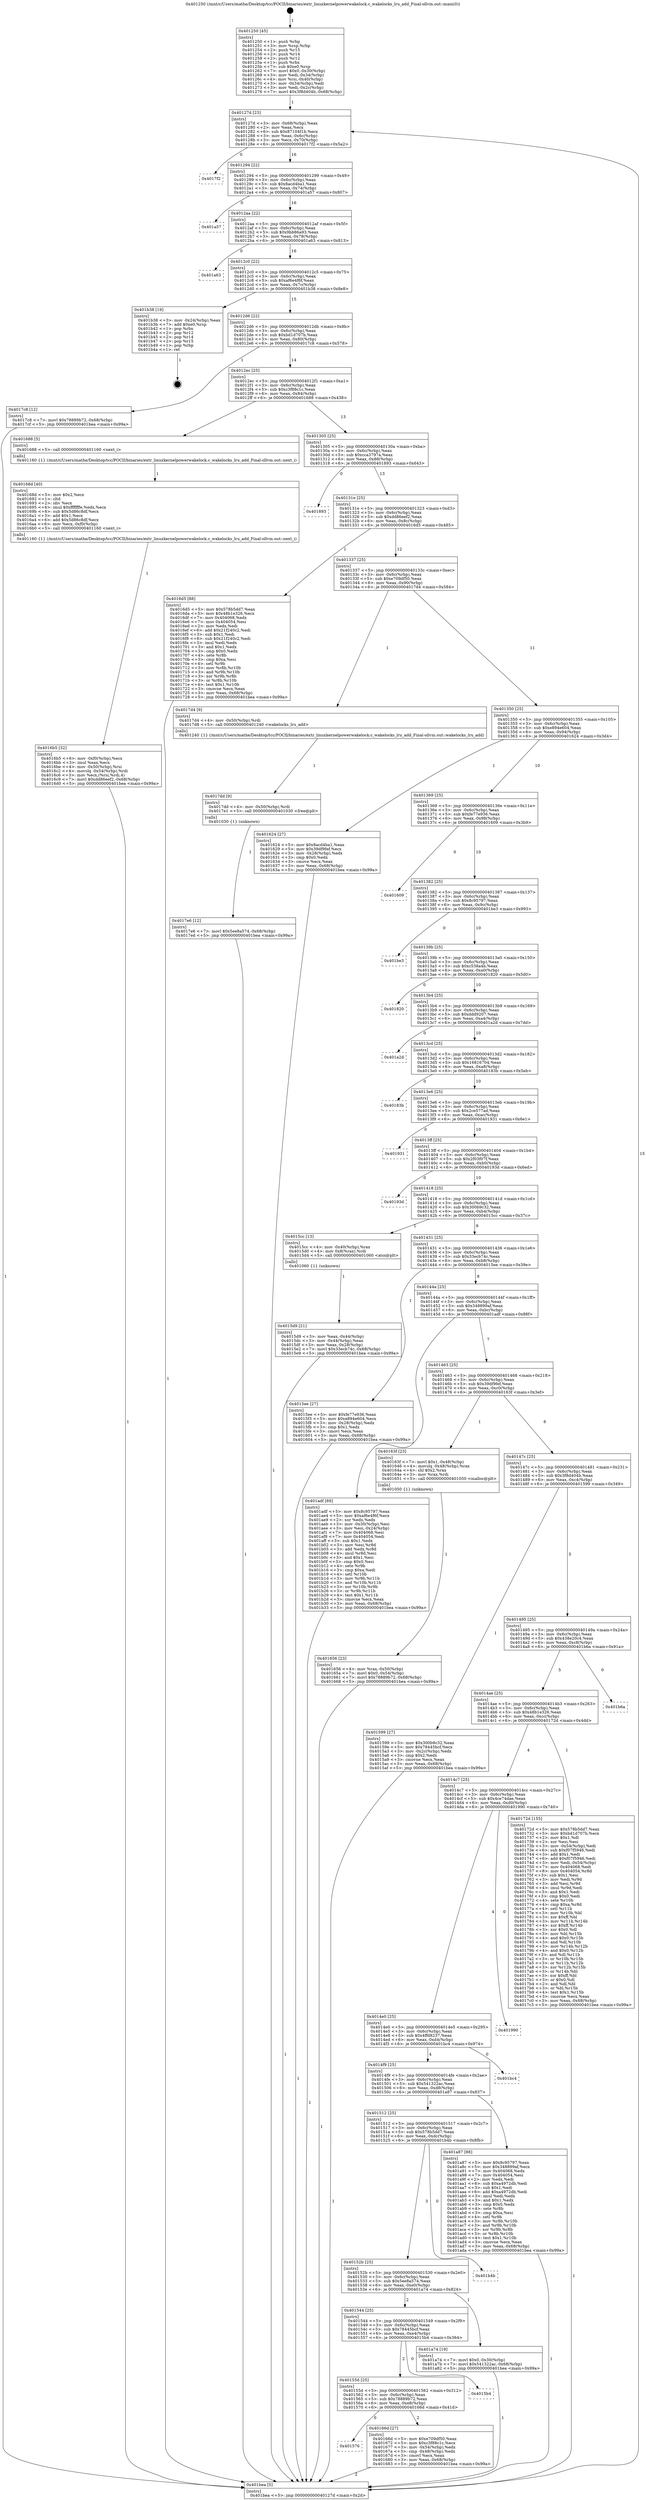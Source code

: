 digraph "0x401250" {
  label = "0x401250 (/mnt/c/Users/mathe/Desktop/tcc/POCII/binaries/extr_linuxkernelpowerwakelock.c_wakelocks_lru_add_Final-ollvm.out::main(0))"
  labelloc = "t"
  node[shape=record]

  Entry [label="",width=0.3,height=0.3,shape=circle,fillcolor=black,style=filled]
  "0x40127d" [label="{
     0x40127d [23]\l
     | [instrs]\l
     &nbsp;&nbsp;0x40127d \<+3\>: mov -0x68(%rbp),%eax\l
     &nbsp;&nbsp;0x401280 \<+2\>: mov %eax,%ecx\l
     &nbsp;&nbsp;0x401282 \<+6\>: sub $0x87104f1b,%ecx\l
     &nbsp;&nbsp;0x401288 \<+3\>: mov %eax,-0x6c(%rbp)\l
     &nbsp;&nbsp;0x40128b \<+3\>: mov %ecx,-0x70(%rbp)\l
     &nbsp;&nbsp;0x40128e \<+6\>: je 00000000004017f2 \<main+0x5a2\>\l
  }"]
  "0x4017f2" [label="{
     0x4017f2\l
  }", style=dashed]
  "0x401294" [label="{
     0x401294 [22]\l
     | [instrs]\l
     &nbsp;&nbsp;0x401294 \<+5\>: jmp 0000000000401299 \<main+0x49\>\l
     &nbsp;&nbsp;0x401299 \<+3\>: mov -0x6c(%rbp),%eax\l
     &nbsp;&nbsp;0x40129c \<+5\>: sub $0x8acd4ba1,%eax\l
     &nbsp;&nbsp;0x4012a1 \<+3\>: mov %eax,-0x74(%rbp)\l
     &nbsp;&nbsp;0x4012a4 \<+6\>: je 0000000000401a57 \<main+0x807\>\l
  }"]
  Exit [label="",width=0.3,height=0.3,shape=circle,fillcolor=black,style=filled,peripheries=2]
  "0x401a57" [label="{
     0x401a57\l
  }", style=dashed]
  "0x4012aa" [label="{
     0x4012aa [22]\l
     | [instrs]\l
     &nbsp;&nbsp;0x4012aa \<+5\>: jmp 00000000004012af \<main+0x5f\>\l
     &nbsp;&nbsp;0x4012af \<+3\>: mov -0x6c(%rbp),%eax\l
     &nbsp;&nbsp;0x4012b2 \<+5\>: sub $0x9bb86a93,%eax\l
     &nbsp;&nbsp;0x4012b7 \<+3\>: mov %eax,-0x78(%rbp)\l
     &nbsp;&nbsp;0x4012ba \<+6\>: je 0000000000401a63 \<main+0x813\>\l
  }"]
  "0x4017e6" [label="{
     0x4017e6 [12]\l
     | [instrs]\l
     &nbsp;&nbsp;0x4017e6 \<+7\>: movl $0x5ee8a574,-0x68(%rbp)\l
     &nbsp;&nbsp;0x4017ed \<+5\>: jmp 0000000000401bea \<main+0x99a\>\l
  }"]
  "0x401a63" [label="{
     0x401a63\l
  }", style=dashed]
  "0x4012c0" [label="{
     0x4012c0 [22]\l
     | [instrs]\l
     &nbsp;&nbsp;0x4012c0 \<+5\>: jmp 00000000004012c5 \<main+0x75\>\l
     &nbsp;&nbsp;0x4012c5 \<+3\>: mov -0x6c(%rbp),%eax\l
     &nbsp;&nbsp;0x4012c8 \<+5\>: sub $0xaf6e4f6f,%eax\l
     &nbsp;&nbsp;0x4012cd \<+3\>: mov %eax,-0x7c(%rbp)\l
     &nbsp;&nbsp;0x4012d0 \<+6\>: je 0000000000401b38 \<main+0x8e8\>\l
  }"]
  "0x4017dd" [label="{
     0x4017dd [9]\l
     | [instrs]\l
     &nbsp;&nbsp;0x4017dd \<+4\>: mov -0x50(%rbp),%rdi\l
     &nbsp;&nbsp;0x4017e1 \<+5\>: call 0000000000401030 \<free@plt\>\l
     | [calls]\l
     &nbsp;&nbsp;0x401030 \{1\} (unknown)\l
  }"]
  "0x401b38" [label="{
     0x401b38 [19]\l
     | [instrs]\l
     &nbsp;&nbsp;0x401b38 \<+3\>: mov -0x24(%rbp),%eax\l
     &nbsp;&nbsp;0x401b3b \<+7\>: add $0xe0,%rsp\l
     &nbsp;&nbsp;0x401b42 \<+1\>: pop %rbx\l
     &nbsp;&nbsp;0x401b43 \<+2\>: pop %r12\l
     &nbsp;&nbsp;0x401b45 \<+2\>: pop %r14\l
     &nbsp;&nbsp;0x401b47 \<+2\>: pop %r15\l
     &nbsp;&nbsp;0x401b49 \<+1\>: pop %rbp\l
     &nbsp;&nbsp;0x401b4a \<+1\>: ret\l
  }"]
  "0x4012d6" [label="{
     0x4012d6 [22]\l
     | [instrs]\l
     &nbsp;&nbsp;0x4012d6 \<+5\>: jmp 00000000004012db \<main+0x8b\>\l
     &nbsp;&nbsp;0x4012db \<+3\>: mov -0x6c(%rbp),%eax\l
     &nbsp;&nbsp;0x4012de \<+5\>: sub $0xbd1d707b,%eax\l
     &nbsp;&nbsp;0x4012e3 \<+3\>: mov %eax,-0x80(%rbp)\l
     &nbsp;&nbsp;0x4012e6 \<+6\>: je 00000000004017c8 \<main+0x578\>\l
  }"]
  "0x4016b5" [label="{
     0x4016b5 [32]\l
     | [instrs]\l
     &nbsp;&nbsp;0x4016b5 \<+6\>: mov -0xf0(%rbp),%ecx\l
     &nbsp;&nbsp;0x4016bb \<+3\>: imul %eax,%ecx\l
     &nbsp;&nbsp;0x4016be \<+4\>: mov -0x50(%rbp),%rsi\l
     &nbsp;&nbsp;0x4016c2 \<+4\>: movslq -0x54(%rbp),%rdi\l
     &nbsp;&nbsp;0x4016c6 \<+3\>: mov %ecx,(%rsi,%rdi,4)\l
     &nbsp;&nbsp;0x4016c9 \<+7\>: movl $0xdd86eef2,-0x68(%rbp)\l
     &nbsp;&nbsp;0x4016d0 \<+5\>: jmp 0000000000401bea \<main+0x99a\>\l
  }"]
  "0x4017c8" [label="{
     0x4017c8 [12]\l
     | [instrs]\l
     &nbsp;&nbsp;0x4017c8 \<+7\>: movl $0x78889b72,-0x68(%rbp)\l
     &nbsp;&nbsp;0x4017cf \<+5\>: jmp 0000000000401bea \<main+0x99a\>\l
  }"]
  "0x4012ec" [label="{
     0x4012ec [25]\l
     | [instrs]\l
     &nbsp;&nbsp;0x4012ec \<+5\>: jmp 00000000004012f1 \<main+0xa1\>\l
     &nbsp;&nbsp;0x4012f1 \<+3\>: mov -0x6c(%rbp),%eax\l
     &nbsp;&nbsp;0x4012f4 \<+5\>: sub $0xc3f88c1c,%eax\l
     &nbsp;&nbsp;0x4012f9 \<+6\>: mov %eax,-0x84(%rbp)\l
     &nbsp;&nbsp;0x4012ff \<+6\>: je 0000000000401688 \<main+0x438\>\l
  }"]
  "0x40168d" [label="{
     0x40168d [40]\l
     | [instrs]\l
     &nbsp;&nbsp;0x40168d \<+5\>: mov $0x2,%ecx\l
     &nbsp;&nbsp;0x401692 \<+1\>: cltd\l
     &nbsp;&nbsp;0x401693 \<+2\>: idiv %ecx\l
     &nbsp;&nbsp;0x401695 \<+6\>: imul $0xfffffffe,%edx,%ecx\l
     &nbsp;&nbsp;0x40169b \<+6\>: sub $0x5d86c8df,%ecx\l
     &nbsp;&nbsp;0x4016a1 \<+3\>: add $0x1,%ecx\l
     &nbsp;&nbsp;0x4016a4 \<+6\>: add $0x5d86c8df,%ecx\l
     &nbsp;&nbsp;0x4016aa \<+6\>: mov %ecx,-0xf0(%rbp)\l
     &nbsp;&nbsp;0x4016b0 \<+5\>: call 0000000000401160 \<next_i\>\l
     | [calls]\l
     &nbsp;&nbsp;0x401160 \{1\} (/mnt/c/Users/mathe/Desktop/tcc/POCII/binaries/extr_linuxkernelpowerwakelock.c_wakelocks_lru_add_Final-ollvm.out::next_i)\l
  }"]
  "0x401688" [label="{
     0x401688 [5]\l
     | [instrs]\l
     &nbsp;&nbsp;0x401688 \<+5\>: call 0000000000401160 \<next_i\>\l
     | [calls]\l
     &nbsp;&nbsp;0x401160 \{1\} (/mnt/c/Users/mathe/Desktop/tcc/POCII/binaries/extr_linuxkernelpowerwakelock.c_wakelocks_lru_add_Final-ollvm.out::next_i)\l
  }"]
  "0x401305" [label="{
     0x401305 [25]\l
     | [instrs]\l
     &nbsp;&nbsp;0x401305 \<+5\>: jmp 000000000040130a \<main+0xba\>\l
     &nbsp;&nbsp;0x40130a \<+3\>: mov -0x6c(%rbp),%eax\l
     &nbsp;&nbsp;0x40130d \<+5\>: sub $0xcca3797a,%eax\l
     &nbsp;&nbsp;0x401312 \<+6\>: mov %eax,-0x88(%rbp)\l
     &nbsp;&nbsp;0x401318 \<+6\>: je 0000000000401893 \<main+0x643\>\l
  }"]
  "0x401576" [label="{
     0x401576\l
  }", style=dashed]
  "0x401893" [label="{
     0x401893\l
  }", style=dashed]
  "0x40131e" [label="{
     0x40131e [25]\l
     | [instrs]\l
     &nbsp;&nbsp;0x40131e \<+5\>: jmp 0000000000401323 \<main+0xd3\>\l
     &nbsp;&nbsp;0x401323 \<+3\>: mov -0x6c(%rbp),%eax\l
     &nbsp;&nbsp;0x401326 \<+5\>: sub $0xdd86eef2,%eax\l
     &nbsp;&nbsp;0x40132b \<+6\>: mov %eax,-0x8c(%rbp)\l
     &nbsp;&nbsp;0x401331 \<+6\>: je 00000000004016d5 \<main+0x485\>\l
  }"]
  "0x40166d" [label="{
     0x40166d [27]\l
     | [instrs]\l
     &nbsp;&nbsp;0x40166d \<+5\>: mov $0xe709df50,%eax\l
     &nbsp;&nbsp;0x401672 \<+5\>: mov $0xc3f88c1c,%ecx\l
     &nbsp;&nbsp;0x401677 \<+3\>: mov -0x54(%rbp),%edx\l
     &nbsp;&nbsp;0x40167a \<+3\>: cmp -0x48(%rbp),%edx\l
     &nbsp;&nbsp;0x40167d \<+3\>: cmovl %ecx,%eax\l
     &nbsp;&nbsp;0x401680 \<+3\>: mov %eax,-0x68(%rbp)\l
     &nbsp;&nbsp;0x401683 \<+5\>: jmp 0000000000401bea \<main+0x99a\>\l
  }"]
  "0x4016d5" [label="{
     0x4016d5 [88]\l
     | [instrs]\l
     &nbsp;&nbsp;0x4016d5 \<+5\>: mov $0x578b5dd7,%eax\l
     &nbsp;&nbsp;0x4016da \<+5\>: mov $0x48b1e326,%ecx\l
     &nbsp;&nbsp;0x4016df \<+7\>: mov 0x404068,%edx\l
     &nbsp;&nbsp;0x4016e6 \<+7\>: mov 0x404054,%esi\l
     &nbsp;&nbsp;0x4016ed \<+2\>: mov %edx,%edi\l
     &nbsp;&nbsp;0x4016ef \<+6\>: add $0x21f240c2,%edi\l
     &nbsp;&nbsp;0x4016f5 \<+3\>: sub $0x1,%edi\l
     &nbsp;&nbsp;0x4016f8 \<+6\>: sub $0x21f240c2,%edi\l
     &nbsp;&nbsp;0x4016fe \<+3\>: imul %edi,%edx\l
     &nbsp;&nbsp;0x401701 \<+3\>: and $0x1,%edx\l
     &nbsp;&nbsp;0x401704 \<+3\>: cmp $0x0,%edx\l
     &nbsp;&nbsp;0x401707 \<+4\>: sete %r8b\l
     &nbsp;&nbsp;0x40170b \<+3\>: cmp $0xa,%esi\l
     &nbsp;&nbsp;0x40170e \<+4\>: setl %r9b\l
     &nbsp;&nbsp;0x401712 \<+3\>: mov %r8b,%r10b\l
     &nbsp;&nbsp;0x401715 \<+3\>: and %r9b,%r10b\l
     &nbsp;&nbsp;0x401718 \<+3\>: xor %r9b,%r8b\l
     &nbsp;&nbsp;0x40171b \<+3\>: or %r8b,%r10b\l
     &nbsp;&nbsp;0x40171e \<+4\>: test $0x1,%r10b\l
     &nbsp;&nbsp;0x401722 \<+3\>: cmovne %ecx,%eax\l
     &nbsp;&nbsp;0x401725 \<+3\>: mov %eax,-0x68(%rbp)\l
     &nbsp;&nbsp;0x401728 \<+5\>: jmp 0000000000401bea \<main+0x99a\>\l
  }"]
  "0x401337" [label="{
     0x401337 [25]\l
     | [instrs]\l
     &nbsp;&nbsp;0x401337 \<+5\>: jmp 000000000040133c \<main+0xec\>\l
     &nbsp;&nbsp;0x40133c \<+3\>: mov -0x6c(%rbp),%eax\l
     &nbsp;&nbsp;0x40133f \<+5\>: sub $0xe709df50,%eax\l
     &nbsp;&nbsp;0x401344 \<+6\>: mov %eax,-0x90(%rbp)\l
     &nbsp;&nbsp;0x40134a \<+6\>: je 00000000004017d4 \<main+0x584\>\l
  }"]
  "0x40155d" [label="{
     0x40155d [25]\l
     | [instrs]\l
     &nbsp;&nbsp;0x40155d \<+5\>: jmp 0000000000401562 \<main+0x312\>\l
     &nbsp;&nbsp;0x401562 \<+3\>: mov -0x6c(%rbp),%eax\l
     &nbsp;&nbsp;0x401565 \<+5\>: sub $0x78889b72,%eax\l
     &nbsp;&nbsp;0x40156a \<+6\>: mov %eax,-0xe8(%rbp)\l
     &nbsp;&nbsp;0x401570 \<+6\>: je 000000000040166d \<main+0x41d\>\l
  }"]
  "0x4017d4" [label="{
     0x4017d4 [9]\l
     | [instrs]\l
     &nbsp;&nbsp;0x4017d4 \<+4\>: mov -0x50(%rbp),%rdi\l
     &nbsp;&nbsp;0x4017d8 \<+5\>: call 0000000000401240 \<wakelocks_lru_add\>\l
     | [calls]\l
     &nbsp;&nbsp;0x401240 \{1\} (/mnt/c/Users/mathe/Desktop/tcc/POCII/binaries/extr_linuxkernelpowerwakelock.c_wakelocks_lru_add_Final-ollvm.out::wakelocks_lru_add)\l
  }"]
  "0x401350" [label="{
     0x401350 [25]\l
     | [instrs]\l
     &nbsp;&nbsp;0x401350 \<+5\>: jmp 0000000000401355 \<main+0x105\>\l
     &nbsp;&nbsp;0x401355 \<+3\>: mov -0x6c(%rbp),%eax\l
     &nbsp;&nbsp;0x401358 \<+5\>: sub $0xe894e604,%eax\l
     &nbsp;&nbsp;0x40135d \<+6\>: mov %eax,-0x94(%rbp)\l
     &nbsp;&nbsp;0x401363 \<+6\>: je 0000000000401624 \<main+0x3d4\>\l
  }"]
  "0x4015b4" [label="{
     0x4015b4\l
  }", style=dashed]
  "0x401624" [label="{
     0x401624 [27]\l
     | [instrs]\l
     &nbsp;&nbsp;0x401624 \<+5\>: mov $0x8acd4ba1,%eax\l
     &nbsp;&nbsp;0x401629 \<+5\>: mov $0x39df9fef,%ecx\l
     &nbsp;&nbsp;0x40162e \<+3\>: mov -0x28(%rbp),%edx\l
     &nbsp;&nbsp;0x401631 \<+3\>: cmp $0x0,%edx\l
     &nbsp;&nbsp;0x401634 \<+3\>: cmove %ecx,%eax\l
     &nbsp;&nbsp;0x401637 \<+3\>: mov %eax,-0x68(%rbp)\l
     &nbsp;&nbsp;0x40163a \<+5\>: jmp 0000000000401bea \<main+0x99a\>\l
  }"]
  "0x401369" [label="{
     0x401369 [25]\l
     | [instrs]\l
     &nbsp;&nbsp;0x401369 \<+5\>: jmp 000000000040136e \<main+0x11e\>\l
     &nbsp;&nbsp;0x40136e \<+3\>: mov -0x6c(%rbp),%eax\l
     &nbsp;&nbsp;0x401371 \<+5\>: sub $0xfe77e936,%eax\l
     &nbsp;&nbsp;0x401376 \<+6\>: mov %eax,-0x98(%rbp)\l
     &nbsp;&nbsp;0x40137c \<+6\>: je 0000000000401609 \<main+0x3b9\>\l
  }"]
  "0x401544" [label="{
     0x401544 [25]\l
     | [instrs]\l
     &nbsp;&nbsp;0x401544 \<+5\>: jmp 0000000000401549 \<main+0x2f9\>\l
     &nbsp;&nbsp;0x401549 \<+3\>: mov -0x6c(%rbp),%eax\l
     &nbsp;&nbsp;0x40154c \<+5\>: sub $0x78445bcf,%eax\l
     &nbsp;&nbsp;0x401551 \<+6\>: mov %eax,-0xe4(%rbp)\l
     &nbsp;&nbsp;0x401557 \<+6\>: je 00000000004015b4 \<main+0x364\>\l
  }"]
  "0x401609" [label="{
     0x401609\l
  }", style=dashed]
  "0x401382" [label="{
     0x401382 [25]\l
     | [instrs]\l
     &nbsp;&nbsp;0x401382 \<+5\>: jmp 0000000000401387 \<main+0x137\>\l
     &nbsp;&nbsp;0x401387 \<+3\>: mov -0x6c(%rbp),%eax\l
     &nbsp;&nbsp;0x40138a \<+5\>: sub $0x8c95797,%eax\l
     &nbsp;&nbsp;0x40138f \<+6\>: mov %eax,-0x9c(%rbp)\l
     &nbsp;&nbsp;0x401395 \<+6\>: je 0000000000401be3 \<main+0x993\>\l
  }"]
  "0x401a74" [label="{
     0x401a74 [19]\l
     | [instrs]\l
     &nbsp;&nbsp;0x401a74 \<+7\>: movl $0x0,-0x30(%rbp)\l
     &nbsp;&nbsp;0x401a7b \<+7\>: movl $0x541322ac,-0x68(%rbp)\l
     &nbsp;&nbsp;0x401a82 \<+5\>: jmp 0000000000401bea \<main+0x99a\>\l
  }"]
  "0x401be3" [label="{
     0x401be3\l
  }", style=dashed]
  "0x40139b" [label="{
     0x40139b [25]\l
     | [instrs]\l
     &nbsp;&nbsp;0x40139b \<+5\>: jmp 00000000004013a0 \<main+0x150\>\l
     &nbsp;&nbsp;0x4013a0 \<+3\>: mov -0x6c(%rbp),%eax\l
     &nbsp;&nbsp;0x4013a3 \<+5\>: sub $0xc538a4b,%eax\l
     &nbsp;&nbsp;0x4013a8 \<+6\>: mov %eax,-0xa0(%rbp)\l
     &nbsp;&nbsp;0x4013ae \<+6\>: je 0000000000401820 \<main+0x5d0\>\l
  }"]
  "0x40152b" [label="{
     0x40152b [25]\l
     | [instrs]\l
     &nbsp;&nbsp;0x40152b \<+5\>: jmp 0000000000401530 \<main+0x2e0\>\l
     &nbsp;&nbsp;0x401530 \<+3\>: mov -0x6c(%rbp),%eax\l
     &nbsp;&nbsp;0x401533 \<+5\>: sub $0x5ee8a574,%eax\l
     &nbsp;&nbsp;0x401538 \<+6\>: mov %eax,-0xe0(%rbp)\l
     &nbsp;&nbsp;0x40153e \<+6\>: je 0000000000401a74 \<main+0x824\>\l
  }"]
  "0x401820" [label="{
     0x401820\l
  }", style=dashed]
  "0x4013b4" [label="{
     0x4013b4 [25]\l
     | [instrs]\l
     &nbsp;&nbsp;0x4013b4 \<+5\>: jmp 00000000004013b9 \<main+0x169\>\l
     &nbsp;&nbsp;0x4013b9 \<+3\>: mov -0x6c(%rbp),%eax\l
     &nbsp;&nbsp;0x4013bc \<+5\>: sub $0xddd9207,%eax\l
     &nbsp;&nbsp;0x4013c1 \<+6\>: mov %eax,-0xa4(%rbp)\l
     &nbsp;&nbsp;0x4013c7 \<+6\>: je 0000000000401a2d \<main+0x7dd\>\l
  }"]
  "0x401b4b" [label="{
     0x401b4b\l
  }", style=dashed]
  "0x401a2d" [label="{
     0x401a2d\l
  }", style=dashed]
  "0x4013cd" [label="{
     0x4013cd [25]\l
     | [instrs]\l
     &nbsp;&nbsp;0x4013cd \<+5\>: jmp 00000000004013d2 \<main+0x182\>\l
     &nbsp;&nbsp;0x4013d2 \<+3\>: mov -0x6c(%rbp),%eax\l
     &nbsp;&nbsp;0x4013d5 \<+5\>: sub $0x16816704,%eax\l
     &nbsp;&nbsp;0x4013da \<+6\>: mov %eax,-0xa8(%rbp)\l
     &nbsp;&nbsp;0x4013e0 \<+6\>: je 000000000040183b \<main+0x5eb\>\l
  }"]
  "0x401512" [label="{
     0x401512 [25]\l
     | [instrs]\l
     &nbsp;&nbsp;0x401512 \<+5\>: jmp 0000000000401517 \<main+0x2c7\>\l
     &nbsp;&nbsp;0x401517 \<+3\>: mov -0x6c(%rbp),%eax\l
     &nbsp;&nbsp;0x40151a \<+5\>: sub $0x578b5dd7,%eax\l
     &nbsp;&nbsp;0x40151f \<+6\>: mov %eax,-0xdc(%rbp)\l
     &nbsp;&nbsp;0x401525 \<+6\>: je 0000000000401b4b \<main+0x8fb\>\l
  }"]
  "0x40183b" [label="{
     0x40183b\l
  }", style=dashed]
  "0x4013e6" [label="{
     0x4013e6 [25]\l
     | [instrs]\l
     &nbsp;&nbsp;0x4013e6 \<+5\>: jmp 00000000004013eb \<main+0x19b\>\l
     &nbsp;&nbsp;0x4013eb \<+3\>: mov -0x6c(%rbp),%eax\l
     &nbsp;&nbsp;0x4013ee \<+5\>: sub $0x2ce577ad,%eax\l
     &nbsp;&nbsp;0x4013f3 \<+6\>: mov %eax,-0xac(%rbp)\l
     &nbsp;&nbsp;0x4013f9 \<+6\>: je 0000000000401931 \<main+0x6e1\>\l
  }"]
  "0x401a87" [label="{
     0x401a87 [88]\l
     | [instrs]\l
     &nbsp;&nbsp;0x401a87 \<+5\>: mov $0x8c95797,%eax\l
     &nbsp;&nbsp;0x401a8c \<+5\>: mov $0x348899af,%ecx\l
     &nbsp;&nbsp;0x401a91 \<+7\>: mov 0x404068,%edx\l
     &nbsp;&nbsp;0x401a98 \<+7\>: mov 0x404054,%esi\l
     &nbsp;&nbsp;0x401a9f \<+2\>: mov %edx,%edi\l
     &nbsp;&nbsp;0x401aa1 \<+6\>: sub $0xa4972db,%edi\l
     &nbsp;&nbsp;0x401aa7 \<+3\>: sub $0x1,%edi\l
     &nbsp;&nbsp;0x401aaa \<+6\>: add $0xa4972db,%edi\l
     &nbsp;&nbsp;0x401ab0 \<+3\>: imul %edi,%edx\l
     &nbsp;&nbsp;0x401ab3 \<+3\>: and $0x1,%edx\l
     &nbsp;&nbsp;0x401ab6 \<+3\>: cmp $0x0,%edx\l
     &nbsp;&nbsp;0x401ab9 \<+4\>: sete %r8b\l
     &nbsp;&nbsp;0x401abd \<+3\>: cmp $0xa,%esi\l
     &nbsp;&nbsp;0x401ac0 \<+4\>: setl %r9b\l
     &nbsp;&nbsp;0x401ac4 \<+3\>: mov %r8b,%r10b\l
     &nbsp;&nbsp;0x401ac7 \<+3\>: and %r9b,%r10b\l
     &nbsp;&nbsp;0x401aca \<+3\>: xor %r9b,%r8b\l
     &nbsp;&nbsp;0x401acd \<+3\>: or %r8b,%r10b\l
     &nbsp;&nbsp;0x401ad0 \<+4\>: test $0x1,%r10b\l
     &nbsp;&nbsp;0x401ad4 \<+3\>: cmovne %ecx,%eax\l
     &nbsp;&nbsp;0x401ad7 \<+3\>: mov %eax,-0x68(%rbp)\l
     &nbsp;&nbsp;0x401ada \<+5\>: jmp 0000000000401bea \<main+0x99a\>\l
  }"]
  "0x401931" [label="{
     0x401931\l
  }", style=dashed]
  "0x4013ff" [label="{
     0x4013ff [25]\l
     | [instrs]\l
     &nbsp;&nbsp;0x4013ff \<+5\>: jmp 0000000000401404 \<main+0x1b4\>\l
     &nbsp;&nbsp;0x401404 \<+3\>: mov -0x6c(%rbp),%eax\l
     &nbsp;&nbsp;0x401407 \<+5\>: sub $0x2f03f07f,%eax\l
     &nbsp;&nbsp;0x40140c \<+6\>: mov %eax,-0xb0(%rbp)\l
     &nbsp;&nbsp;0x401412 \<+6\>: je 000000000040193d \<main+0x6ed\>\l
  }"]
  "0x4014f9" [label="{
     0x4014f9 [25]\l
     | [instrs]\l
     &nbsp;&nbsp;0x4014f9 \<+5\>: jmp 00000000004014fe \<main+0x2ae\>\l
     &nbsp;&nbsp;0x4014fe \<+3\>: mov -0x6c(%rbp),%eax\l
     &nbsp;&nbsp;0x401501 \<+5\>: sub $0x541322ac,%eax\l
     &nbsp;&nbsp;0x401506 \<+6\>: mov %eax,-0xd8(%rbp)\l
     &nbsp;&nbsp;0x40150c \<+6\>: je 0000000000401a87 \<main+0x837\>\l
  }"]
  "0x40193d" [label="{
     0x40193d\l
  }", style=dashed]
  "0x401418" [label="{
     0x401418 [25]\l
     | [instrs]\l
     &nbsp;&nbsp;0x401418 \<+5\>: jmp 000000000040141d \<main+0x1cd\>\l
     &nbsp;&nbsp;0x40141d \<+3\>: mov -0x6c(%rbp),%eax\l
     &nbsp;&nbsp;0x401420 \<+5\>: sub $0x300b9c32,%eax\l
     &nbsp;&nbsp;0x401425 \<+6\>: mov %eax,-0xb4(%rbp)\l
     &nbsp;&nbsp;0x40142b \<+6\>: je 00000000004015cc \<main+0x37c\>\l
  }"]
  "0x401bc4" [label="{
     0x401bc4\l
  }", style=dashed]
  "0x4015cc" [label="{
     0x4015cc [13]\l
     | [instrs]\l
     &nbsp;&nbsp;0x4015cc \<+4\>: mov -0x40(%rbp),%rax\l
     &nbsp;&nbsp;0x4015d0 \<+4\>: mov 0x8(%rax),%rdi\l
     &nbsp;&nbsp;0x4015d4 \<+5\>: call 0000000000401060 \<atoi@plt\>\l
     | [calls]\l
     &nbsp;&nbsp;0x401060 \{1\} (unknown)\l
  }"]
  "0x401431" [label="{
     0x401431 [25]\l
     | [instrs]\l
     &nbsp;&nbsp;0x401431 \<+5\>: jmp 0000000000401436 \<main+0x1e6\>\l
     &nbsp;&nbsp;0x401436 \<+3\>: mov -0x6c(%rbp),%eax\l
     &nbsp;&nbsp;0x401439 \<+5\>: sub $0x33ecb74c,%eax\l
     &nbsp;&nbsp;0x40143e \<+6\>: mov %eax,-0xb8(%rbp)\l
     &nbsp;&nbsp;0x401444 \<+6\>: je 00000000004015ee \<main+0x39e\>\l
  }"]
  "0x4014e0" [label="{
     0x4014e0 [25]\l
     | [instrs]\l
     &nbsp;&nbsp;0x4014e0 \<+5\>: jmp 00000000004014e5 \<main+0x295\>\l
     &nbsp;&nbsp;0x4014e5 \<+3\>: mov -0x6c(%rbp),%eax\l
     &nbsp;&nbsp;0x4014e8 \<+5\>: sub $0x4ffd8237,%eax\l
     &nbsp;&nbsp;0x4014ed \<+6\>: mov %eax,-0xd4(%rbp)\l
     &nbsp;&nbsp;0x4014f3 \<+6\>: je 0000000000401bc4 \<main+0x974\>\l
  }"]
  "0x4015ee" [label="{
     0x4015ee [27]\l
     | [instrs]\l
     &nbsp;&nbsp;0x4015ee \<+5\>: mov $0xfe77e936,%eax\l
     &nbsp;&nbsp;0x4015f3 \<+5\>: mov $0xe894e604,%ecx\l
     &nbsp;&nbsp;0x4015f8 \<+3\>: mov -0x28(%rbp),%edx\l
     &nbsp;&nbsp;0x4015fb \<+3\>: cmp $0x1,%edx\l
     &nbsp;&nbsp;0x4015fe \<+3\>: cmovl %ecx,%eax\l
     &nbsp;&nbsp;0x401601 \<+3\>: mov %eax,-0x68(%rbp)\l
     &nbsp;&nbsp;0x401604 \<+5\>: jmp 0000000000401bea \<main+0x99a\>\l
  }"]
  "0x40144a" [label="{
     0x40144a [25]\l
     | [instrs]\l
     &nbsp;&nbsp;0x40144a \<+5\>: jmp 000000000040144f \<main+0x1ff\>\l
     &nbsp;&nbsp;0x40144f \<+3\>: mov -0x6c(%rbp),%eax\l
     &nbsp;&nbsp;0x401452 \<+5\>: sub $0x348899af,%eax\l
     &nbsp;&nbsp;0x401457 \<+6\>: mov %eax,-0xbc(%rbp)\l
     &nbsp;&nbsp;0x40145d \<+6\>: je 0000000000401adf \<main+0x88f\>\l
  }"]
  "0x401990" [label="{
     0x401990\l
  }", style=dashed]
  "0x401adf" [label="{
     0x401adf [89]\l
     | [instrs]\l
     &nbsp;&nbsp;0x401adf \<+5\>: mov $0x8c95797,%eax\l
     &nbsp;&nbsp;0x401ae4 \<+5\>: mov $0xaf6e4f6f,%ecx\l
     &nbsp;&nbsp;0x401ae9 \<+2\>: xor %edx,%edx\l
     &nbsp;&nbsp;0x401aeb \<+3\>: mov -0x30(%rbp),%esi\l
     &nbsp;&nbsp;0x401aee \<+3\>: mov %esi,-0x24(%rbp)\l
     &nbsp;&nbsp;0x401af1 \<+7\>: mov 0x404068,%esi\l
     &nbsp;&nbsp;0x401af8 \<+7\>: mov 0x404054,%edi\l
     &nbsp;&nbsp;0x401aff \<+3\>: sub $0x1,%edx\l
     &nbsp;&nbsp;0x401b02 \<+3\>: mov %esi,%r8d\l
     &nbsp;&nbsp;0x401b05 \<+3\>: add %edx,%r8d\l
     &nbsp;&nbsp;0x401b08 \<+4\>: imul %r8d,%esi\l
     &nbsp;&nbsp;0x401b0c \<+3\>: and $0x1,%esi\l
     &nbsp;&nbsp;0x401b0f \<+3\>: cmp $0x0,%esi\l
     &nbsp;&nbsp;0x401b12 \<+4\>: sete %r9b\l
     &nbsp;&nbsp;0x401b16 \<+3\>: cmp $0xa,%edi\l
     &nbsp;&nbsp;0x401b19 \<+4\>: setl %r10b\l
     &nbsp;&nbsp;0x401b1d \<+3\>: mov %r9b,%r11b\l
     &nbsp;&nbsp;0x401b20 \<+3\>: and %r10b,%r11b\l
     &nbsp;&nbsp;0x401b23 \<+3\>: xor %r10b,%r9b\l
     &nbsp;&nbsp;0x401b26 \<+3\>: or %r9b,%r11b\l
     &nbsp;&nbsp;0x401b29 \<+4\>: test $0x1,%r11b\l
     &nbsp;&nbsp;0x401b2d \<+3\>: cmovne %ecx,%eax\l
     &nbsp;&nbsp;0x401b30 \<+3\>: mov %eax,-0x68(%rbp)\l
     &nbsp;&nbsp;0x401b33 \<+5\>: jmp 0000000000401bea \<main+0x99a\>\l
  }"]
  "0x401463" [label="{
     0x401463 [25]\l
     | [instrs]\l
     &nbsp;&nbsp;0x401463 \<+5\>: jmp 0000000000401468 \<main+0x218\>\l
     &nbsp;&nbsp;0x401468 \<+3\>: mov -0x6c(%rbp),%eax\l
     &nbsp;&nbsp;0x40146b \<+5\>: sub $0x39df9fef,%eax\l
     &nbsp;&nbsp;0x401470 \<+6\>: mov %eax,-0xc0(%rbp)\l
     &nbsp;&nbsp;0x401476 \<+6\>: je 000000000040163f \<main+0x3ef\>\l
  }"]
  "0x4014c7" [label="{
     0x4014c7 [25]\l
     | [instrs]\l
     &nbsp;&nbsp;0x4014c7 \<+5\>: jmp 00000000004014cc \<main+0x27c\>\l
     &nbsp;&nbsp;0x4014cc \<+3\>: mov -0x6c(%rbp),%eax\l
     &nbsp;&nbsp;0x4014cf \<+5\>: sub $0x4ce74dae,%eax\l
     &nbsp;&nbsp;0x4014d4 \<+6\>: mov %eax,-0xd0(%rbp)\l
     &nbsp;&nbsp;0x4014da \<+6\>: je 0000000000401990 \<main+0x740\>\l
  }"]
  "0x40163f" [label="{
     0x40163f [23]\l
     | [instrs]\l
     &nbsp;&nbsp;0x40163f \<+7\>: movl $0x1,-0x48(%rbp)\l
     &nbsp;&nbsp;0x401646 \<+4\>: movslq -0x48(%rbp),%rax\l
     &nbsp;&nbsp;0x40164a \<+4\>: shl $0x2,%rax\l
     &nbsp;&nbsp;0x40164e \<+3\>: mov %rax,%rdi\l
     &nbsp;&nbsp;0x401651 \<+5\>: call 0000000000401050 \<malloc@plt\>\l
     | [calls]\l
     &nbsp;&nbsp;0x401050 \{1\} (unknown)\l
  }"]
  "0x40147c" [label="{
     0x40147c [25]\l
     | [instrs]\l
     &nbsp;&nbsp;0x40147c \<+5\>: jmp 0000000000401481 \<main+0x231\>\l
     &nbsp;&nbsp;0x401481 \<+3\>: mov -0x6c(%rbp),%eax\l
     &nbsp;&nbsp;0x401484 \<+5\>: sub $0x3f8d404b,%eax\l
     &nbsp;&nbsp;0x401489 \<+6\>: mov %eax,-0xc4(%rbp)\l
     &nbsp;&nbsp;0x40148f \<+6\>: je 0000000000401599 \<main+0x349\>\l
  }"]
  "0x40172d" [label="{
     0x40172d [155]\l
     | [instrs]\l
     &nbsp;&nbsp;0x40172d \<+5\>: mov $0x578b5dd7,%eax\l
     &nbsp;&nbsp;0x401732 \<+5\>: mov $0xbd1d707b,%ecx\l
     &nbsp;&nbsp;0x401737 \<+2\>: mov $0x1,%dl\l
     &nbsp;&nbsp;0x401739 \<+2\>: xor %esi,%esi\l
     &nbsp;&nbsp;0x40173b \<+3\>: mov -0x54(%rbp),%edi\l
     &nbsp;&nbsp;0x40173e \<+6\>: sub $0xf07f5946,%edi\l
     &nbsp;&nbsp;0x401744 \<+3\>: add $0x1,%edi\l
     &nbsp;&nbsp;0x401747 \<+6\>: add $0xf07f5946,%edi\l
     &nbsp;&nbsp;0x40174d \<+3\>: mov %edi,-0x54(%rbp)\l
     &nbsp;&nbsp;0x401750 \<+7\>: mov 0x404068,%edi\l
     &nbsp;&nbsp;0x401757 \<+8\>: mov 0x404054,%r8d\l
     &nbsp;&nbsp;0x40175f \<+3\>: sub $0x1,%esi\l
     &nbsp;&nbsp;0x401762 \<+3\>: mov %edi,%r9d\l
     &nbsp;&nbsp;0x401765 \<+3\>: add %esi,%r9d\l
     &nbsp;&nbsp;0x401768 \<+4\>: imul %r9d,%edi\l
     &nbsp;&nbsp;0x40176c \<+3\>: and $0x1,%edi\l
     &nbsp;&nbsp;0x40176f \<+3\>: cmp $0x0,%edi\l
     &nbsp;&nbsp;0x401772 \<+4\>: sete %r10b\l
     &nbsp;&nbsp;0x401776 \<+4\>: cmp $0xa,%r8d\l
     &nbsp;&nbsp;0x40177a \<+4\>: setl %r11b\l
     &nbsp;&nbsp;0x40177e \<+3\>: mov %r10b,%bl\l
     &nbsp;&nbsp;0x401781 \<+3\>: xor $0xff,%bl\l
     &nbsp;&nbsp;0x401784 \<+3\>: mov %r11b,%r14b\l
     &nbsp;&nbsp;0x401787 \<+4\>: xor $0xff,%r14b\l
     &nbsp;&nbsp;0x40178b \<+3\>: xor $0x0,%dl\l
     &nbsp;&nbsp;0x40178e \<+3\>: mov %bl,%r15b\l
     &nbsp;&nbsp;0x401791 \<+4\>: and $0x0,%r15b\l
     &nbsp;&nbsp;0x401795 \<+3\>: and %dl,%r10b\l
     &nbsp;&nbsp;0x401798 \<+3\>: mov %r14b,%r12b\l
     &nbsp;&nbsp;0x40179b \<+4\>: and $0x0,%r12b\l
     &nbsp;&nbsp;0x40179f \<+3\>: and %dl,%r11b\l
     &nbsp;&nbsp;0x4017a2 \<+3\>: or %r10b,%r15b\l
     &nbsp;&nbsp;0x4017a5 \<+3\>: or %r11b,%r12b\l
     &nbsp;&nbsp;0x4017a8 \<+3\>: xor %r12b,%r15b\l
     &nbsp;&nbsp;0x4017ab \<+3\>: or %r14b,%bl\l
     &nbsp;&nbsp;0x4017ae \<+3\>: xor $0xff,%bl\l
     &nbsp;&nbsp;0x4017b1 \<+3\>: or $0x0,%dl\l
     &nbsp;&nbsp;0x4017b4 \<+2\>: and %dl,%bl\l
     &nbsp;&nbsp;0x4017b6 \<+3\>: or %bl,%r15b\l
     &nbsp;&nbsp;0x4017b9 \<+4\>: test $0x1,%r15b\l
     &nbsp;&nbsp;0x4017bd \<+3\>: cmovne %ecx,%eax\l
     &nbsp;&nbsp;0x4017c0 \<+3\>: mov %eax,-0x68(%rbp)\l
     &nbsp;&nbsp;0x4017c3 \<+5\>: jmp 0000000000401bea \<main+0x99a\>\l
  }"]
  "0x401599" [label="{
     0x401599 [27]\l
     | [instrs]\l
     &nbsp;&nbsp;0x401599 \<+5\>: mov $0x300b9c32,%eax\l
     &nbsp;&nbsp;0x40159e \<+5\>: mov $0x78445bcf,%ecx\l
     &nbsp;&nbsp;0x4015a3 \<+3\>: mov -0x2c(%rbp),%edx\l
     &nbsp;&nbsp;0x4015a6 \<+3\>: cmp $0x2,%edx\l
     &nbsp;&nbsp;0x4015a9 \<+3\>: cmovne %ecx,%eax\l
     &nbsp;&nbsp;0x4015ac \<+3\>: mov %eax,-0x68(%rbp)\l
     &nbsp;&nbsp;0x4015af \<+5\>: jmp 0000000000401bea \<main+0x99a\>\l
  }"]
  "0x401495" [label="{
     0x401495 [25]\l
     | [instrs]\l
     &nbsp;&nbsp;0x401495 \<+5\>: jmp 000000000040149a \<main+0x24a\>\l
     &nbsp;&nbsp;0x40149a \<+3\>: mov -0x6c(%rbp),%eax\l
     &nbsp;&nbsp;0x40149d \<+5\>: sub $0x438e20c4,%eax\l
     &nbsp;&nbsp;0x4014a2 \<+6\>: mov %eax,-0xc8(%rbp)\l
     &nbsp;&nbsp;0x4014a8 \<+6\>: je 0000000000401b6a \<main+0x91a\>\l
  }"]
  "0x401bea" [label="{
     0x401bea [5]\l
     | [instrs]\l
     &nbsp;&nbsp;0x401bea \<+5\>: jmp 000000000040127d \<main+0x2d\>\l
  }"]
  "0x401250" [label="{
     0x401250 [45]\l
     | [instrs]\l
     &nbsp;&nbsp;0x401250 \<+1\>: push %rbp\l
     &nbsp;&nbsp;0x401251 \<+3\>: mov %rsp,%rbp\l
     &nbsp;&nbsp;0x401254 \<+2\>: push %r15\l
     &nbsp;&nbsp;0x401256 \<+2\>: push %r14\l
     &nbsp;&nbsp;0x401258 \<+2\>: push %r12\l
     &nbsp;&nbsp;0x40125a \<+1\>: push %rbx\l
     &nbsp;&nbsp;0x40125b \<+7\>: sub $0xe0,%rsp\l
     &nbsp;&nbsp;0x401262 \<+7\>: movl $0x0,-0x30(%rbp)\l
     &nbsp;&nbsp;0x401269 \<+3\>: mov %edi,-0x34(%rbp)\l
     &nbsp;&nbsp;0x40126c \<+4\>: mov %rsi,-0x40(%rbp)\l
     &nbsp;&nbsp;0x401270 \<+3\>: mov -0x34(%rbp),%edi\l
     &nbsp;&nbsp;0x401273 \<+3\>: mov %edi,-0x2c(%rbp)\l
     &nbsp;&nbsp;0x401276 \<+7\>: movl $0x3f8d404b,-0x68(%rbp)\l
  }"]
  "0x4015d9" [label="{
     0x4015d9 [21]\l
     | [instrs]\l
     &nbsp;&nbsp;0x4015d9 \<+3\>: mov %eax,-0x44(%rbp)\l
     &nbsp;&nbsp;0x4015dc \<+3\>: mov -0x44(%rbp),%eax\l
     &nbsp;&nbsp;0x4015df \<+3\>: mov %eax,-0x28(%rbp)\l
     &nbsp;&nbsp;0x4015e2 \<+7\>: movl $0x33ecb74c,-0x68(%rbp)\l
     &nbsp;&nbsp;0x4015e9 \<+5\>: jmp 0000000000401bea \<main+0x99a\>\l
  }"]
  "0x401656" [label="{
     0x401656 [23]\l
     | [instrs]\l
     &nbsp;&nbsp;0x401656 \<+4\>: mov %rax,-0x50(%rbp)\l
     &nbsp;&nbsp;0x40165a \<+7\>: movl $0x0,-0x54(%rbp)\l
     &nbsp;&nbsp;0x401661 \<+7\>: movl $0x78889b72,-0x68(%rbp)\l
     &nbsp;&nbsp;0x401668 \<+5\>: jmp 0000000000401bea \<main+0x99a\>\l
  }"]
  "0x4014ae" [label="{
     0x4014ae [25]\l
     | [instrs]\l
     &nbsp;&nbsp;0x4014ae \<+5\>: jmp 00000000004014b3 \<main+0x263\>\l
     &nbsp;&nbsp;0x4014b3 \<+3\>: mov -0x6c(%rbp),%eax\l
     &nbsp;&nbsp;0x4014b6 \<+5\>: sub $0x48b1e326,%eax\l
     &nbsp;&nbsp;0x4014bb \<+6\>: mov %eax,-0xcc(%rbp)\l
     &nbsp;&nbsp;0x4014c1 \<+6\>: je 000000000040172d \<main+0x4dd\>\l
  }"]
  "0x401b6a" [label="{
     0x401b6a\l
  }", style=dashed]
  Entry -> "0x401250" [label=" 1"]
  "0x40127d" -> "0x4017f2" [label=" 0"]
  "0x40127d" -> "0x401294" [label=" 16"]
  "0x401b38" -> Exit [label=" 1"]
  "0x401294" -> "0x401a57" [label=" 0"]
  "0x401294" -> "0x4012aa" [label=" 16"]
  "0x401adf" -> "0x401bea" [label=" 1"]
  "0x4012aa" -> "0x401a63" [label=" 0"]
  "0x4012aa" -> "0x4012c0" [label=" 16"]
  "0x401a87" -> "0x401bea" [label=" 1"]
  "0x4012c0" -> "0x401b38" [label=" 1"]
  "0x4012c0" -> "0x4012d6" [label=" 15"]
  "0x401a74" -> "0x401bea" [label=" 1"]
  "0x4012d6" -> "0x4017c8" [label=" 1"]
  "0x4012d6" -> "0x4012ec" [label=" 14"]
  "0x4017e6" -> "0x401bea" [label=" 1"]
  "0x4012ec" -> "0x401688" [label=" 1"]
  "0x4012ec" -> "0x401305" [label=" 13"]
  "0x4017dd" -> "0x4017e6" [label=" 1"]
  "0x401305" -> "0x401893" [label=" 0"]
  "0x401305" -> "0x40131e" [label=" 13"]
  "0x4017d4" -> "0x4017dd" [label=" 1"]
  "0x40131e" -> "0x4016d5" [label=" 1"]
  "0x40131e" -> "0x401337" [label=" 12"]
  "0x4017c8" -> "0x401bea" [label=" 1"]
  "0x401337" -> "0x4017d4" [label=" 1"]
  "0x401337" -> "0x401350" [label=" 11"]
  "0x4016d5" -> "0x401bea" [label=" 1"]
  "0x401350" -> "0x401624" [label=" 1"]
  "0x401350" -> "0x401369" [label=" 10"]
  "0x4016b5" -> "0x401bea" [label=" 1"]
  "0x401369" -> "0x401609" [label=" 0"]
  "0x401369" -> "0x401382" [label=" 10"]
  "0x401688" -> "0x40168d" [label=" 1"]
  "0x401382" -> "0x401be3" [label=" 0"]
  "0x401382" -> "0x40139b" [label=" 10"]
  "0x40166d" -> "0x401bea" [label=" 2"]
  "0x40139b" -> "0x401820" [label=" 0"]
  "0x40139b" -> "0x4013b4" [label=" 10"]
  "0x40155d" -> "0x40166d" [label=" 2"]
  "0x4013b4" -> "0x401a2d" [label=" 0"]
  "0x4013b4" -> "0x4013cd" [label=" 10"]
  "0x40172d" -> "0x401bea" [label=" 1"]
  "0x4013cd" -> "0x40183b" [label=" 0"]
  "0x4013cd" -> "0x4013e6" [label=" 10"]
  "0x401544" -> "0x4015b4" [label=" 0"]
  "0x4013e6" -> "0x401931" [label=" 0"]
  "0x4013e6" -> "0x4013ff" [label=" 10"]
  "0x40168d" -> "0x4016b5" [label=" 1"]
  "0x4013ff" -> "0x40193d" [label=" 0"]
  "0x4013ff" -> "0x401418" [label=" 10"]
  "0x40152b" -> "0x401a74" [label=" 1"]
  "0x401418" -> "0x4015cc" [label=" 1"]
  "0x401418" -> "0x401431" [label=" 9"]
  "0x40155d" -> "0x401576" [label=" 0"]
  "0x401431" -> "0x4015ee" [label=" 1"]
  "0x401431" -> "0x40144a" [label=" 8"]
  "0x401512" -> "0x401b4b" [label=" 0"]
  "0x40144a" -> "0x401adf" [label=" 1"]
  "0x40144a" -> "0x401463" [label=" 7"]
  "0x401544" -> "0x40155d" [label=" 2"]
  "0x401463" -> "0x40163f" [label=" 1"]
  "0x401463" -> "0x40147c" [label=" 6"]
  "0x4014f9" -> "0x401a87" [label=" 1"]
  "0x40147c" -> "0x401599" [label=" 1"]
  "0x40147c" -> "0x401495" [label=" 5"]
  "0x401599" -> "0x401bea" [label=" 1"]
  "0x401250" -> "0x40127d" [label=" 1"]
  "0x401bea" -> "0x40127d" [label=" 15"]
  "0x4015cc" -> "0x4015d9" [label=" 1"]
  "0x4015d9" -> "0x401bea" [label=" 1"]
  "0x4015ee" -> "0x401bea" [label=" 1"]
  "0x401624" -> "0x401bea" [label=" 1"]
  "0x40163f" -> "0x401656" [label=" 1"]
  "0x401656" -> "0x401bea" [label=" 1"]
  "0x40152b" -> "0x401544" [label=" 2"]
  "0x401495" -> "0x401b6a" [label=" 0"]
  "0x401495" -> "0x4014ae" [label=" 5"]
  "0x4014e0" -> "0x4014f9" [label=" 4"]
  "0x4014ae" -> "0x40172d" [label=" 1"]
  "0x4014ae" -> "0x4014c7" [label=" 4"]
  "0x4014f9" -> "0x401512" [label=" 3"]
  "0x4014c7" -> "0x401990" [label=" 0"]
  "0x4014c7" -> "0x4014e0" [label=" 4"]
  "0x401512" -> "0x40152b" [label=" 3"]
  "0x4014e0" -> "0x401bc4" [label=" 0"]
}
